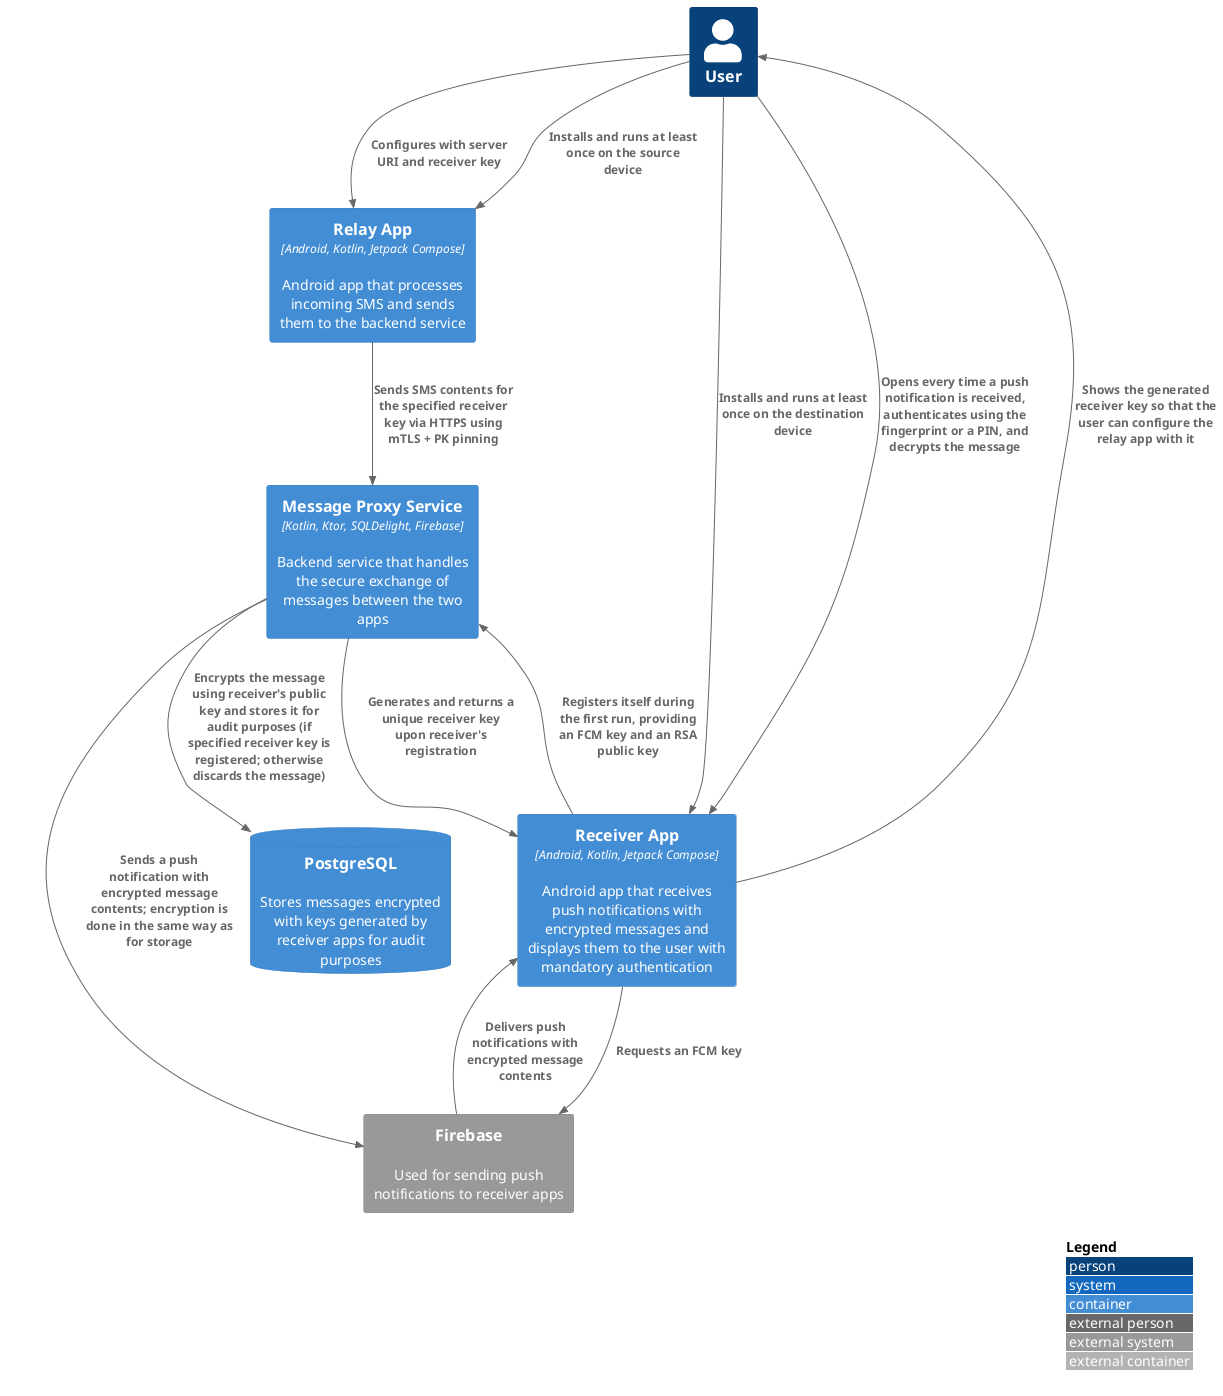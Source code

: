 @startuml C4 Container
!include <C4/C4_Container>
LAYOUT_WITH_LEGEND()

Person(person, "User")

Container(relayApp, "Relay App", "Android, Kotlin, Jetpack Compose", "Android app that processes incoming SMS and sends them to the backend service")
Container(receiverApp, "Receiver App", "Android, Kotlin, Jetpack Compose", "Android app that receives push notifications with encrypted messages and displays them to the user with mandatory authentication")

Container(proxyService, "Message Proxy Service", "Kotlin, Ktor, SQLDelight, Firebase", "Backend service that handles the secure exchange of messages between the two apps")
ContainerDb(proxyServiceDb, "PostgreSQL", "", "Stores messages encrypted with keys generated by receiver apps for audit purposes")

System_Ext(firebase, "Firebase", "Used for sending push notifications to receiver apps")

Rel(person, relayApp, "Configures with server URI and receiver key")
Rel(person, relayApp, "Installs and runs at least once on the source device")

Rel(relayApp, proxyService, "Sends SMS contents for the specified receiver key via HTTPS using mTLS + PK pinning")
Rel(proxyService, proxyServiceDb, "Encrypts the message using receiver's public key and stores it for audit purposes (if specified receiver key is registered; otherwise discards the message)")
Rel(proxyService, firebase, "Sends a push notification with encrypted message contents; encryption is done in the same way as for storage")

Rel(firebase, receiverApp, "Delivers push notifications with encrypted message contents")
Rel(receiverApp, firebase, "Requests an FCM key")

Rel(receiverApp, proxyService, "Registers itself during the first run, providing an FCM key and an RSA public key")
Rel(proxyService, receiverApp, "Generates and returns a unique receiver key upon receiver's registration")

Rel(receiverApp, person, "Shows the generated receiver key so that the user can configure the relay app with it")

Rel(person, receiverApp, "Installs and runs at least once on the destination device")
Rel(person, receiverApp, "Opens every time a push notification is received, authenticates using the fingerprint or a PIN, and decrypts the message")

@enduml